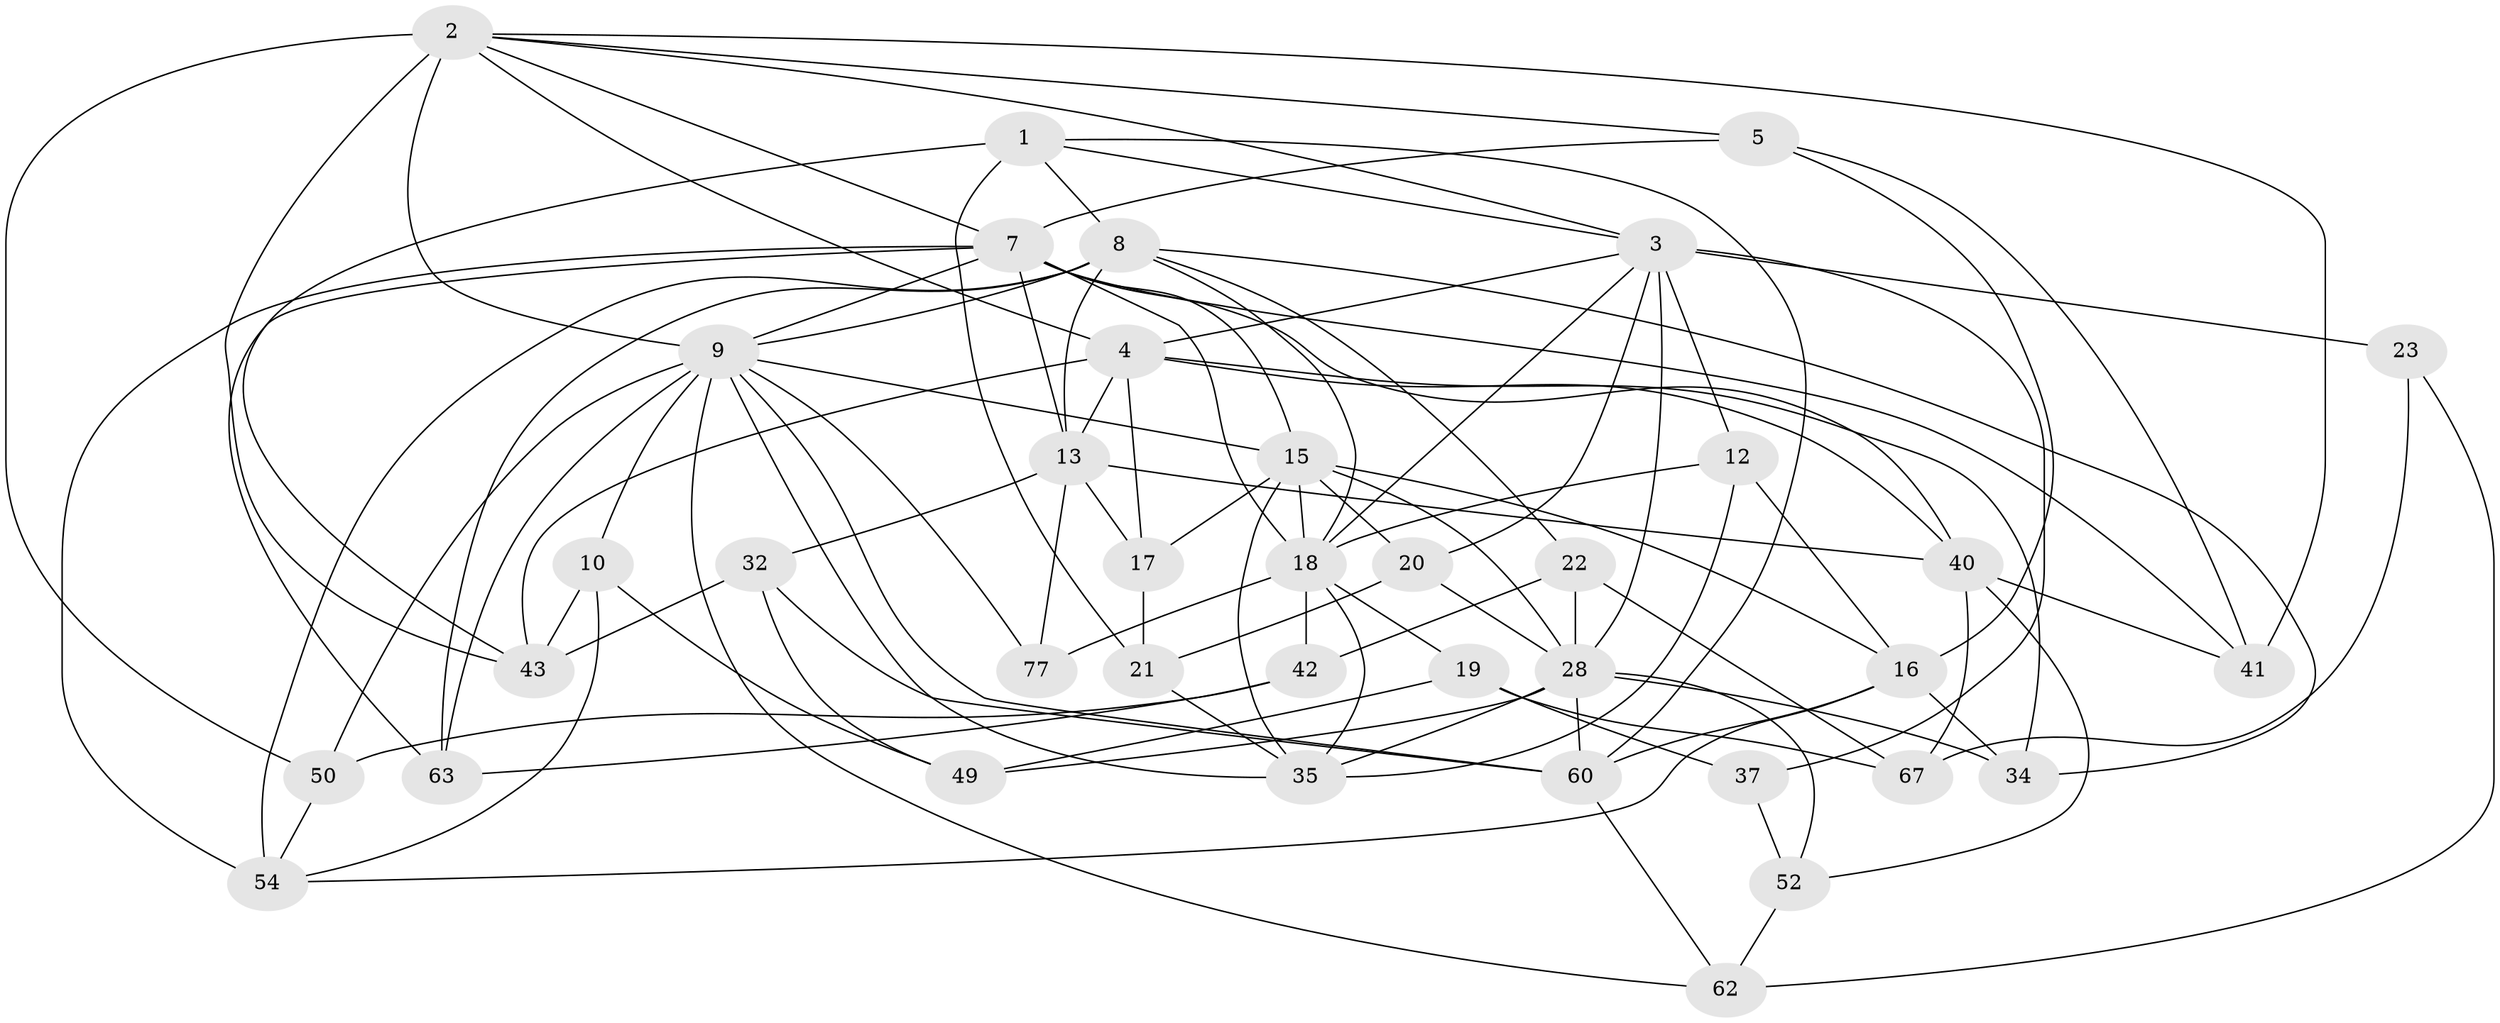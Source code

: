 // original degree distribution, {4: 1.0}
// Generated by graph-tools (version 1.1) at 2025/16/03/09/25 04:16:21]
// undirected, 38 vertices, 103 edges
graph export_dot {
graph [start="1"]
  node [color=gray90,style=filled];
  1 [super="+45"];
  2 [super="+64+57+46"];
  3 [super="+66+6"];
  4 [super="+11"];
  5;
  7 [super="+25+39"];
  8 [super="+14+29"];
  9 [super="+27+24"];
  10;
  12;
  13 [super="+76+71"];
  15 [super="+36+69"];
  16 [super="+74"];
  17;
  18 [super="+47+55+30"];
  19;
  20;
  21;
  22;
  23;
  28 [super="+38+56+59"];
  32;
  34;
  35 [super="+58"];
  37;
  40 [super="+72"];
  41;
  42;
  43 [super="+51"];
  49;
  50;
  52;
  54 [super="+68"];
  60 [super="+70"];
  62;
  63;
  67;
  77;
  1 -- 60;
  1 -- 21;
  1 -- 3;
  1 -- 8;
  1 -- 43 [weight=2];
  2 -- 9 [weight=2];
  2 -- 43;
  2 -- 4 [weight=2];
  2 -- 5;
  2 -- 41;
  2 -- 50;
  2 -- 7;
  2 -- 3;
  3 -- 37 [weight=2];
  3 -- 23 [weight=2];
  3 -- 4;
  3 -- 12;
  3 -- 18;
  3 -- 20;
  3 -- 28 [weight=2];
  4 -- 13;
  4 -- 17;
  4 -- 34;
  4 -- 43;
  4 -- 40;
  5 -- 41;
  5 -- 16;
  5 -- 7;
  7 -- 15;
  7 -- 41;
  7 -- 18 [weight=2];
  7 -- 54 [weight=2];
  7 -- 9;
  7 -- 13;
  7 -- 63;
  7 -- 40;
  8 -- 54;
  8 -- 22;
  8 -- 13;
  8 -- 34;
  8 -- 63;
  8 -- 18;
  8 -- 9;
  9 -- 77;
  9 -- 35;
  9 -- 10;
  9 -- 50;
  9 -- 60;
  9 -- 62;
  9 -- 63;
  9 -- 15;
  10 -- 54;
  10 -- 49;
  10 -- 43;
  12 -- 35;
  12 -- 16;
  12 -- 18;
  13 -- 77 [weight=2];
  13 -- 32;
  13 -- 17;
  13 -- 40;
  15 -- 17;
  15 -- 20;
  15 -- 18;
  15 -- 16;
  15 -- 28;
  15 -- 35;
  16 -- 34;
  16 -- 60;
  16 -- 54;
  17 -- 21;
  18 -- 42;
  18 -- 77;
  18 -- 35;
  18 -- 19;
  19 -- 49;
  19 -- 67;
  19 -- 37;
  20 -- 21;
  20 -- 28;
  21 -- 35;
  22 -- 42;
  22 -- 67;
  22 -- 28;
  23 -- 62;
  23 -- 67;
  28 -- 52;
  28 -- 60;
  28 -- 49;
  28 -- 34;
  28 -- 35;
  32 -- 43;
  32 -- 60;
  32 -- 49;
  37 -- 52;
  40 -- 52;
  40 -- 67;
  40 -- 41;
  42 -- 50;
  42 -- 63;
  50 -- 54;
  52 -- 62;
  60 -- 62;
}

